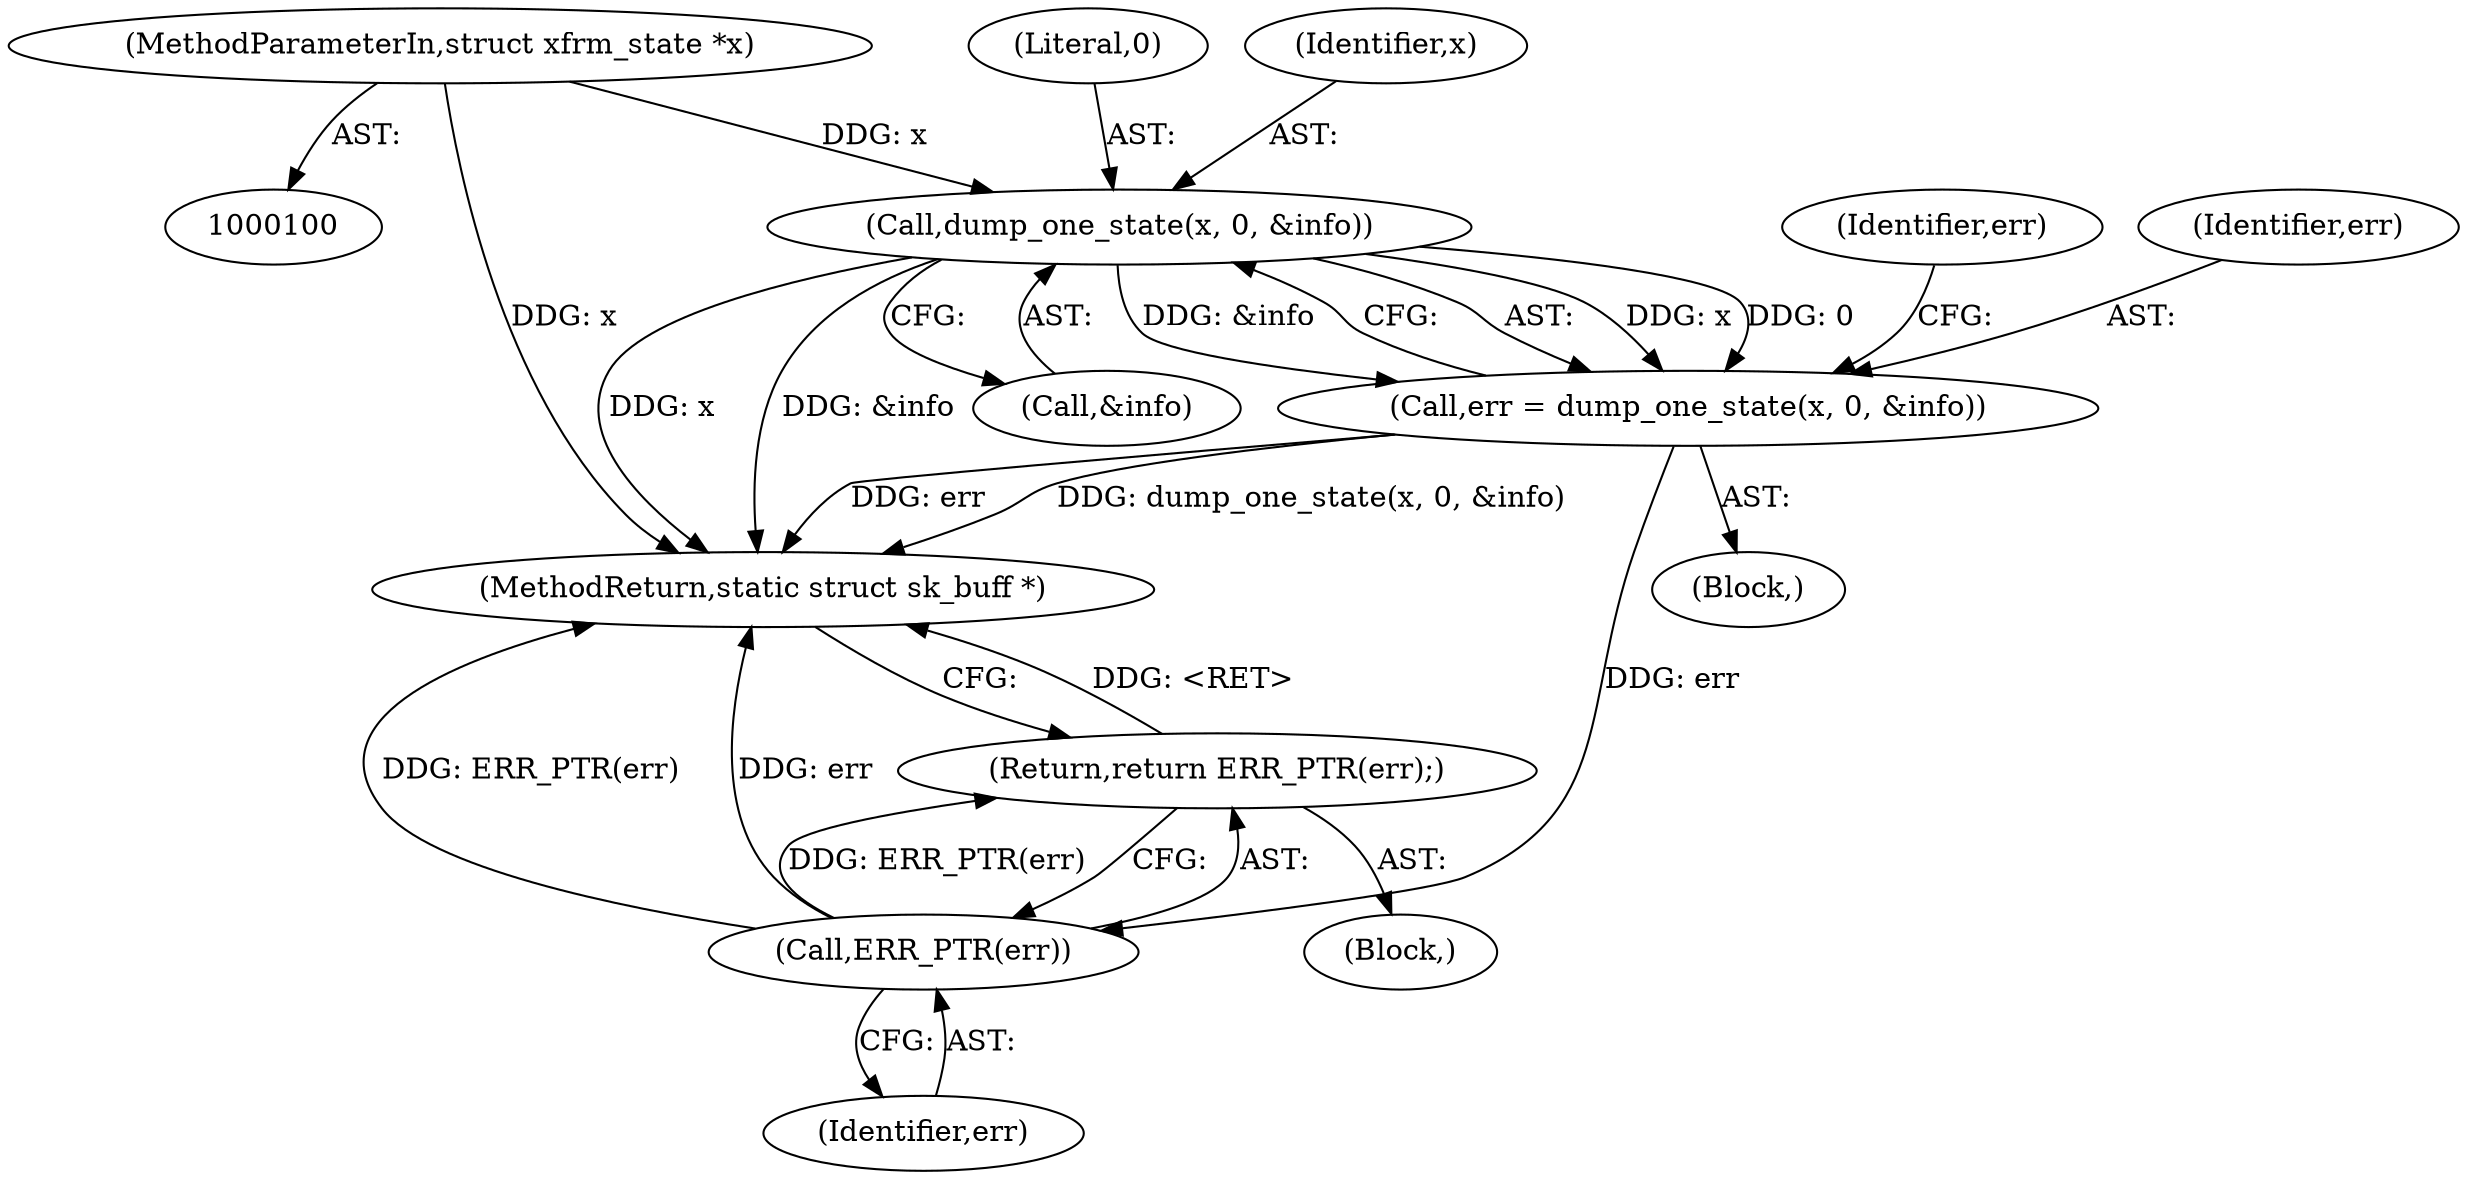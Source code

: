 digraph "0_linux_864745d291b5ba80ea0bd0edcbe67273de368836@pointer" {
"1000142" [label="(Call,dump_one_state(x, 0, &info))"];
"1000102" [label="(MethodParameterIn,struct xfrm_state *x)"];
"1000140" [label="(Call,err = dump_one_state(x, 0, &info))"];
"1000153" [label="(Call,ERR_PTR(err))"];
"1000152" [label="(Return,return ERR_PTR(err);)"];
"1000104" [label="(Block,)"];
"1000144" [label="(Literal,0)"];
"1000102" [label="(MethodParameterIn,struct xfrm_state *x)"];
"1000148" [label="(Identifier,err)"];
"1000153" [label="(Call,ERR_PTR(err))"];
"1000142" [label="(Call,dump_one_state(x, 0, &info))"];
"1000152" [label="(Return,return ERR_PTR(err);)"];
"1000141" [label="(Identifier,err)"];
"1000154" [label="(Identifier,err)"];
"1000149" [label="(Block,)"];
"1000157" [label="(MethodReturn,static struct sk_buff *)"];
"1000140" [label="(Call,err = dump_one_state(x, 0, &info))"];
"1000143" [label="(Identifier,x)"];
"1000145" [label="(Call,&info)"];
"1000142" -> "1000140"  [label="AST: "];
"1000142" -> "1000145"  [label="CFG: "];
"1000143" -> "1000142"  [label="AST: "];
"1000144" -> "1000142"  [label="AST: "];
"1000145" -> "1000142"  [label="AST: "];
"1000140" -> "1000142"  [label="CFG: "];
"1000142" -> "1000157"  [label="DDG: x"];
"1000142" -> "1000157"  [label="DDG: &info"];
"1000142" -> "1000140"  [label="DDG: x"];
"1000142" -> "1000140"  [label="DDG: 0"];
"1000142" -> "1000140"  [label="DDG: &info"];
"1000102" -> "1000142"  [label="DDG: x"];
"1000102" -> "1000100"  [label="AST: "];
"1000102" -> "1000157"  [label="DDG: x"];
"1000140" -> "1000104"  [label="AST: "];
"1000141" -> "1000140"  [label="AST: "];
"1000148" -> "1000140"  [label="CFG: "];
"1000140" -> "1000157"  [label="DDG: dump_one_state(x, 0, &info)"];
"1000140" -> "1000157"  [label="DDG: err"];
"1000140" -> "1000153"  [label="DDG: err"];
"1000153" -> "1000152"  [label="AST: "];
"1000153" -> "1000154"  [label="CFG: "];
"1000154" -> "1000153"  [label="AST: "];
"1000152" -> "1000153"  [label="CFG: "];
"1000153" -> "1000157"  [label="DDG: ERR_PTR(err)"];
"1000153" -> "1000157"  [label="DDG: err"];
"1000153" -> "1000152"  [label="DDG: ERR_PTR(err)"];
"1000152" -> "1000149"  [label="AST: "];
"1000157" -> "1000152"  [label="CFG: "];
"1000152" -> "1000157"  [label="DDG: <RET>"];
}
